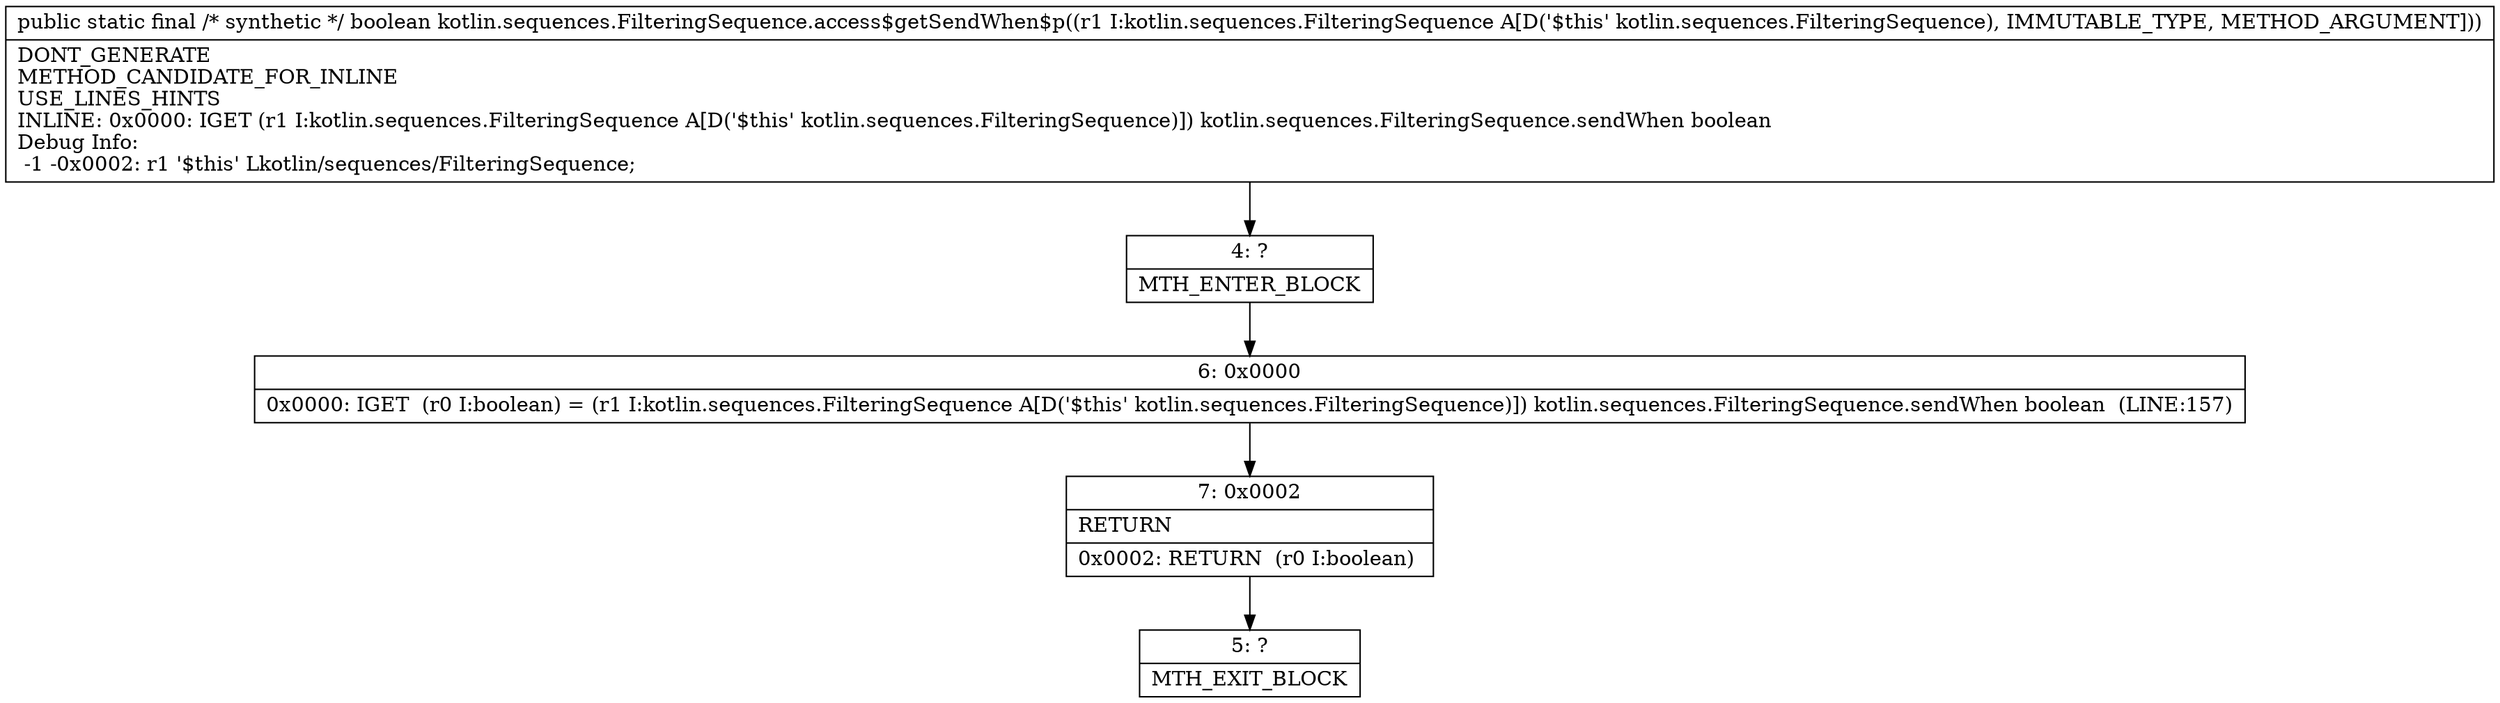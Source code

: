 digraph "CFG forkotlin.sequences.FilteringSequence.access$getSendWhen$p(Lkotlin\/sequences\/FilteringSequence;)Z" {
Node_4 [shape=record,label="{4\:\ ?|MTH_ENTER_BLOCK\l}"];
Node_6 [shape=record,label="{6\:\ 0x0000|0x0000: IGET  (r0 I:boolean) = (r1 I:kotlin.sequences.FilteringSequence A[D('$this' kotlin.sequences.FilteringSequence)]) kotlin.sequences.FilteringSequence.sendWhen boolean  (LINE:157)\l}"];
Node_7 [shape=record,label="{7\:\ 0x0002|RETURN\l|0x0002: RETURN  (r0 I:boolean) \l}"];
Node_5 [shape=record,label="{5\:\ ?|MTH_EXIT_BLOCK\l}"];
MethodNode[shape=record,label="{public static final \/* synthetic *\/ boolean kotlin.sequences.FilteringSequence.access$getSendWhen$p((r1 I:kotlin.sequences.FilteringSequence A[D('$this' kotlin.sequences.FilteringSequence), IMMUTABLE_TYPE, METHOD_ARGUMENT]))  | DONT_GENERATE\lMETHOD_CANDIDATE_FOR_INLINE\lUSE_LINES_HINTS\lINLINE: 0x0000: IGET  (r1 I:kotlin.sequences.FilteringSequence A[D('$this' kotlin.sequences.FilteringSequence)]) kotlin.sequences.FilteringSequence.sendWhen boolean\lDebug Info:\l  \-1 \-0x0002: r1 '$this' Lkotlin\/sequences\/FilteringSequence;\l}"];
MethodNode -> Node_4;Node_4 -> Node_6;
Node_6 -> Node_7;
Node_7 -> Node_5;
}

